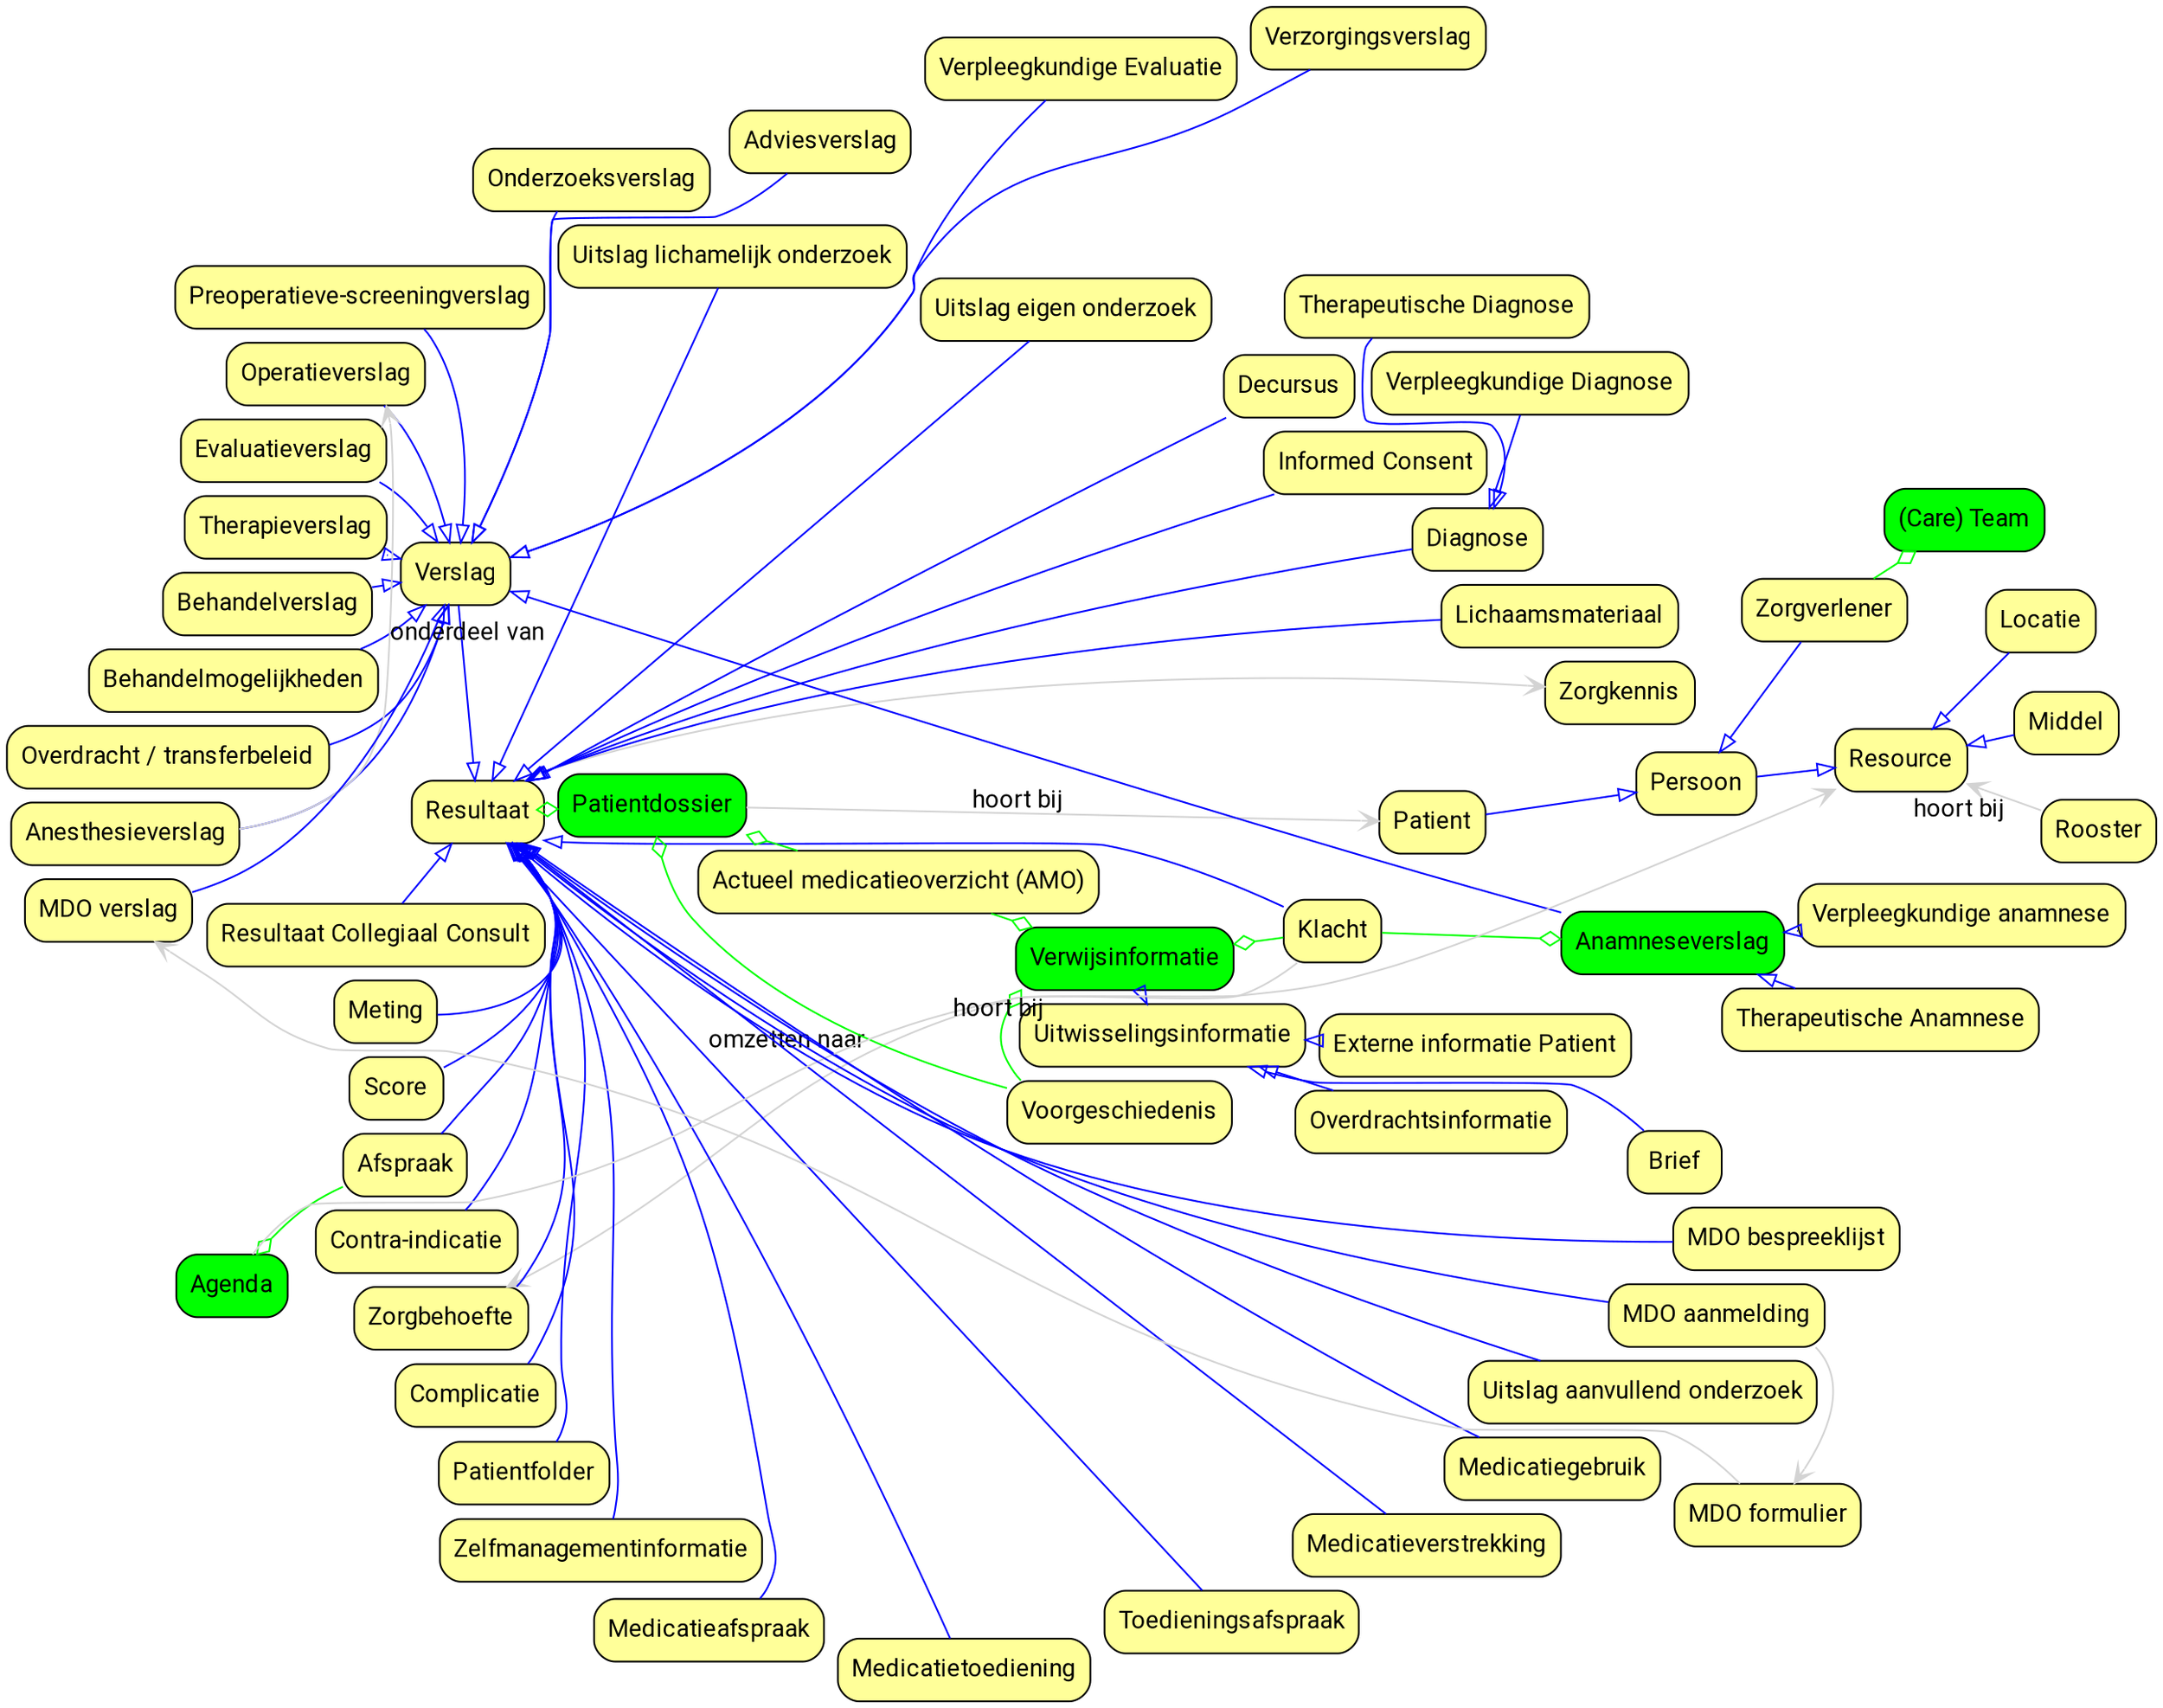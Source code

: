 
digraph{
layout=twopi;
graph [splines=true];
node [style="rounded,filled" fontname="Roboto"];
edge [fontname="Roboto" nodesep="1"];
overlap=false;
"1960" [shape=rect fontcolor=black fillcolor=green label="Patientdossier" tooltip="Alle gegevens die over één patiënt vastgelegd zijn. "];
				"1684" [shape=rect fillcolor="#ffff99" label="Resource" tooltip="Mensen en andere immateriële activa die binnen een zorginstelling worden ingezet ter ondersteuning van het zorgproces "];
				"1766" [shape=rect fillcolor="#ffff99" label="Resultaat" tooltip="Vastlegging van het resultaat van een activiteit. "];
				"1759" [shape=rect fillcolor="#ffff99" label="Lichaamsmateriaal" tooltip="Menselijk lichaam, of van het menselijk lichaam afkomstig materiaal waarop onderzoek kan worden verricht t.b.v. diagnostiek, behandeling of wetenschappelijk onderzoek.&#10; "];
				"1820" [shape=rect fillcolor="#ffff99" label="Klacht" tooltip="Een subjectieve, als negatief ervaren waarneming van de gezondheid. "];
				"1983" [shape=rect fillcolor="#ffff99" label="Diagnose" tooltip="Vastlegging van de naam van de ziekte of aandoening waaraan iemand verondersteld wordt te lijden, gesteld door de arts. "];
				"1993" [shape=rect fillcolor="#ffff99" label="Informed Consent" tooltip="Ondertekende verklaring van een patiënt dat hij/zij instemt met datgene wat in de verklaring is vastgelegd, bijvoorbeeld inzake aard, aanpak en risico, m.b.t. (wetenschappelijk) onderzoek, diagnostiek of behandeling die de patiënt ondergaat.&#10; "];
				"2097" [shape=rect fillcolor="#ffff99" label="Decursus" tooltip="Beschrijving van het chronologisch verloop van het ziekteproces van een pati?nt en van de voortgang van de behandeling, opgeschreven/samengevat door de arts.&#10;NB: Er bestaan verschillende opvattingen/invullingen van het begrip decursus. "];
				"1809" [shape=rect fillcolor="#ffff99" label="Actueel medicatieoverzicht (AMO)" tooltip="Vastlegging van het actuele medicatiegebruik door een patiënt. "];
				"1824" [shape=rect fillcolor="#ffff99" label="Voorgeschiedenis" tooltip="Patiënthistorie, mogelijk (mede) verkregen via verwijsinformatie. "];
				"1946" [shape=rect fontcolor=black fillcolor=green label="Verwijsinformatie" tooltip="De informatie waarmee een zorgverlener een patiënt naar een andere zorgverlener (evt. in een zorginstelling) verwijst. "];
				"1938" [shape=rect fillcolor="#ffff99" label="Uitwisselingsinformatie" tooltip="Informatie die tussen zorgverleners / -instellingen wordt uitgewisseld. Specifieke vormen zijn Verwijsinformatie en Overdrachtsinformatie. "];
				"1826" [shape=rect fillcolor="#ffff99" label="Uitslag eigen onderzoek" tooltip="Bevindingen van het onderzoek dat door de zorgverlener zelf is uitgevoerd. "];
				"1821" [shape=rect fillcolor="#ffff99" label="Uitslag lichamelijk onderzoek" tooltip="Bevindingen van de observaties van onderzochte lichamelijke functies.&#10; "];
				"1723" [shape=rect fillcolor="#ffff99" label="Verslag" tooltip="Registratie van een specifiek aanvullend diagnostisch onderzoek "];
				"2166" [shape=rect fillcolor="#ffff99" label="Verzorgingsverslag" tooltip="Vastleggen van observaties van de patiënt door de zorgverlener. "];
				"2165" [shape=rect fillcolor="#ffff99" label="Verpleegkundige Evaluatie" tooltip="Beoordeling van de geleverde verpleegkundige zorg, waarin ook de mening en ervaringen van de patiënt aan bod kunnen komen. "];
				"2163" [shape=rect fillcolor="#ffff99" label="Verpleegkundige Diagnose" tooltip="Vastlegging van de naam van de ziekte of aandoening waaraan iemand verondersteld wordt te lijden, gesteld door de verpleegkundige.&#10; "];
				"2084" [shape=rect fillcolor="#ffff99" label="Brief" tooltip="Document waarmee zorgverleners elkaar informeren over de status van de patiënt, diens ziektegeschiedenis en behandeling(en), bv. bij ontslag, opname, of andere overdrachtssituaties. "];
				"2080" [shape=rect fillcolor="#ffff99" label="Adviesverslag" tooltip="Vastlegging van het gegeven advies. "];
				"1924" [shape=rect fillcolor="#ffff99" label="Overdrachtsinformatie" tooltip="Een selectie van gegevens uit het dossier bestemd voor de overdracht van de patient "];
				"1854" [shape=rect fillcolor="#ffff99" label="Externe informatie Patient" tooltip="Externe (medische) informatie, door de patiënt aangeleverd. "];
				"1779" [shape=rect fillcolor="#ffff99" label="Onderzoeksverslag" tooltip="Vastlegging van de bevindingen van het uitgevoerde onderzoek. "];
				"1848" [shape=rect fontcolor=black fillcolor=green label="Anamneseverslag" tooltip="Vastlegging van het vraaggesprek tussen zorgverlener en patiënt (of zijn / haar omgeving), waarbij de zorgverlener gerichte vragen n.a.v. de zorgvraag. "];
				"1715" [shape=rect fillcolor="#ffff99" label="Preoperatieve-screeningverslag" tooltip="Vastlegging van de bevindingen van de preoperatieve screening. "];
				"2143" [shape=rect fillcolor="#ffff99" label="Resultaat Collegiaal Consult" tooltip="Uitkomst van een collegiaal overleg. "];
				"2172" [shape=rect fillcolor="#ffff99" label="Meting" tooltip="Synoniem is ruwe uitslag. "];
				"2173" [shape=rect fillcolor="#ffff99" label="Score" tooltip="Het resultaat van het bepalen van een kwalitatieve meting met behulp van een klinisch assessment tool (bijvoorbeeld een vragenlijst, index, schaal of ander scorehulpmiddel). "];
				"1695" [shape=rect fillcolor="#ffff99" label="Operatieverslag" tooltip="Vastlegging van het verloop van een uitgevoerde operatie, inclusief gebruikte materialen. "];
				"2182" [shape=rect fillcolor="#ffff99" label="Evaluatieverslag" tooltip="Vastlegging van het gesprek met de patiënt bij het beëindigen van zorgverlening, waarin informatie wordt verstrekt over nazorg, en waarin de mening en ervaringen van de patiënt aan bod kunnen komen over verleende zorg. "];
				"2180" [shape=rect fillcolor="#ffff99" label="Therapeutische Anamnese" tooltip="Achtergrond en voorgeschiedenis van een patiënt, achterhaald via systematische ondervraging door een paramedisch zorgverlener. "];
				"2178" [shape=rect fillcolor="#ffff99" label="Therapieverslag" tooltip="Vastlegging van de door de paramedische zorgverlener uitgevoerde therapie. "];
				"2176" [shape=rect fillcolor="#ffff99" label="Therapeutische Diagnose" tooltip="Vastlegging van de naam van de ziekte of aandoening waaraan iemand verondersteld wordt te lijden. "];
				"2014" [shape=rect fillcolor="#ffff99" label="Verpleegkundige anamnese" tooltip="Achtergrond en voorgeschiedenis van een patiënt, achterhaald via systematische ondervraging door een verpleegkundige "];
				"2162" [shape=rect fillcolor="#ffff99" label="Behandelverslag" tooltip="Vastlegging van de behandeling van de patiënt, anders dan medicamenteus, operatief, paramedisch, verpleegkundig of verzorgend. "];
				"1693" [shape=rect fillcolor="#ffff99" label="Rooster" tooltip="Een overzicht met data en tijdstippen waarin de beschikbaarheid (bezette en open slots) van één resource is vastgelegd. . "];
				"1710" [shape=rect fillcolor="#ffff99" label="Middel" tooltip="Een gebruiksartikel binnen de zorginstelling dat wordt aangewend om het proces te ondersteunen (bijvoorbeeld apparatuur). "];
				"1726" [shape=rect fillcolor="#ffff99" label="Persoon" tooltip="Persoon die een rol heeft in het zorgproces, dit kan ook een patiënt zijn. "];
				"1688" [shape=rect fillcolor="#ffff99" label="Afspraak" tooltip="Vastlegging van gegevens m.b.t. een afspraak van een patiënt met een zorgverlener. "];
				"2148" [shape=rect fillcolor="#ffff99" label="Contra-indicatie" tooltip="Aandoening, ziekte of klacht, waarbij een bepaalde therapie, bijvoorbeeld medicatie, niet mag worden toegepast. "];
				"2181" [shape=rect fontcolor=black fillcolor=green label="(Care) Team" tooltip="Een groep zorgverleners, veelal van verschillende discplines, die is toegewezen aan een patiënt. "];
				"1965" [shape=rect fillcolor="#ffff99" label="Patient" tooltip="Administratieve informatie over een patiënt. Dit is een persoon die zorg (bv. medisch, paramedisch of verpleegkundig) ontvangt van een zorgverlener. "];
				"2144" [shape=rect fillcolor="#ffff99" label="Behandelmogelijkheden" tooltip="De behandelopties die tijdens consult en diagnostisch traject benoemd zijn. "];
				"1914" [shape=rect fillcolor="#ffff99" label="Overdracht / transferbeleid" tooltip="Beleid t.a.v. overdracht van de patiënt, o.a. reden, behandeldoel en bestemming. "];
				"1860" [shape=rect fillcolor="#ffff99" label="Zorgbehoefte" tooltip="De door een zorgverlener vastgestelde zorgbehoefte van een patiënt. "];
				"2196" [shape=rect fillcolor="#ffff99" label="Complicatie" tooltip="Vastlegging van de onbedoelde en ongewenste uitkomsten, tijdens of volgend op het handelen van een zorgverlener, die voor de gezondheid van de patiënt zodanig nadelig zijn dat aanpassing van het medisch (be)handelen noodzakelijk is, dan wel dat er sprake is van onherstelbare schade. "];
				"2197" [shape=rect fillcolor="#ffff99" label="Anesthesieverslag" tooltip="Vastlegging van de tijdens een operatie uitgevoerde anesthesie. "];
				"2193" [shape=rect fillcolor="#ffff99" label="Patientfolder" tooltip="Informatie over ziekte en behandeling zoals deze wordt verstrekt aan de patiënt door een zorgverlener. "];
				"2.16.840.1.113883.2.4.3.11.29.4.239" [shape=rect fillcolor="#ffff99" label="Zelfmanagementinformatie" tooltip="Nog door de behandelend arts te valideren informatie verkregen van de pati?nt als resultaat van zijn eigen zorgproces bijvoorbeeld meting, dagboek, foto, etc. Dit kan worden verkregen uit bijvoorbeeld ingevulde vragenlijsten of een persoonlijk gezondheidsdossier. "];
				"2.16.840.1.113883.2.4.3.11.29.4.297" [shape=rect fillcolor="#ffff99" label="Locatie" tooltip="Plaats of ruimte waar patiëntenzorg (bijv. consultatie, behandeling en diagnostiek) plaatsvindt. "];
				"2146" [shape=rect fillcolor="#ffff99" label="Medicatieafspraak" tooltip="Voorstel van een zorgverlener in de rol van voorschrijver tot gebruik van medicatie door een patiënt. "];
				"2150" [shape=rect fillcolor="#ffff99" label="Medicatietoediening" tooltip="Beschrijving van de daadwerkelijke toediening van een medicament aan een patiënt. "];
				"2154" [shape=rect fillcolor="#ffff99" label="Toedieningsafspraak" tooltip="De levering van een medicatieproduct aan een specifieke patiënt (of de toediener of een vertegenwoordiger), met de bedoeling dat het gebruikt wordt volgens een meegeleverde instructie (meestal als uitvoering van het verstrekkingsverzoek in een medicatievoorschrift). "];
				"2155" [shape=rect fillcolor="#ffff99" label="Medicatieverstrekking" tooltip="Beschrijving van het ter hand stellen van een geneesmiddel. "];
				"2157" [shape=rect fillcolor="#ffff99" label="Medicatiegebruik" tooltip="Vastlegging  van de inname of toediening van voorgeschreven of zelfzorgmedicatie, zoals gerapporteerd door de patiënt zelf, een mantelzorger of een zorgverlener. "];
				"2.16.840.1.113883.2.4.3.11.29.4.293" [shape=rect fillcolor="#ffff99" label="Zorgverlener" tooltip="Persoon die beroepsmatig zorg verleent uit hoofde van een bepaalde kwalificatie en/of goedkeuring hiertoe van een bevoegde instantie.. "];
				"2526" [shape=rect fontcolor=black fillcolor=green label="Agenda" tooltip="Een overzicht met data en tijdstippen waarin de geplande afspraken van één specifieke resource (persoon of middel) zijn vastgelegd. Een groepsagenda is een aggregatie van meerdere agenda's. "];
				"2192" [shape=rect fillcolor="#ffff99" label="Uitslag aanvullend onderzoek" tooltip="Resultaat van een aanvullend onderzoek "];
				"2.16.840.1.113883.2.4.3.11.29.4.246" [shape=rect fillcolor="#ffff99" label="Zorgkennis" tooltip="Publicaties, vakliteratuur, kennis over zorg "];
				"2966" [shape=rect fillcolor="#ffff99" label="MDO aanmelding" tooltip="De registratie van de pati&#235;ntcasus voor het MDO. "];
				"2967" [shape=rect fillcolor="#ffff99" label="MDO bespreeklijst" tooltip="Het overzicht met pati&#235;ntcasussen dat tijdens de (eerstvolgende) MDO bijeenkomst wordt besproken. "];
				"2968" [shape=rect fillcolor="#ffff99" label="MDO formulier" tooltip="Document waar de voor het MDO relevante informatie over de pati&#235;nt wordt ingevuld. "];
				"2969" [shape=rect fillcolor="#ffff99" label="MDO verslag" tooltip="Vastlegging van de door de MDO deelnemers gezamenlijke conclusie en behandeladvies voor de pati&#235;nt. "];
				"1766"->"1960" [arrowhead=odiamond color=green];
				"1759"->"1766" [arrowhead=empty color=blue];
				"2097"->"1766" [arrowhead=empty color=blue];
				"1809"->"1960" [arrowhead=odiamond color=green];
				"1824"->"1960" [arrowhead=odiamond color=green];
				"1824"->"1946" [arrowhead=odiamond color=green];
				"1820"->"1946" [arrowhead=odiamond color=green];
				"1809"->"1946" [arrowhead=odiamond color=green];
				"1946"->"1938" [arrowhead=empty color=blue];
				"1983"->"1766" [arrowhead=empty color=blue];
				"1723"->"1766" [arrowhead=empty color=blue];
				"1826"->"1766" [arrowhead=empty color=blue];
				"1821"->"1766" [arrowhead=empty color=blue];
				"2166"->"1723" [arrowhead=empty color=blue];
				"2165"->"1723" [arrowhead=empty color=blue];
				"2163"->"1983" [arrowhead=empty color=blue];
				"2080"->"1723" [arrowhead=empty color=blue];
				"1924"->"1938" [arrowhead=empty color=blue];
				"1854"->"1938" [arrowhead=empty color=blue];
				"1779"->"1723" [arrowhead=empty color=blue];
				"1848"->"1723" [arrowhead=empty color=blue];
				"1820"->"1848" [arrowhead=odiamond color=green];
				"1715"->"1723" [arrowhead=empty color=blue];
				"2143"->"1766" [arrowhead=empty color=blue];
				"2172"->"1766" [arrowhead=empty color=blue];
				"2173"->"1766" [arrowhead=empty color=blue];
				"1695"->"1723" [arrowhead=empty color=blue];
				"2182"->"1723" [arrowhead=empty color=blue];
				"2180"->"1848" [arrowhead=empty color=blue];
				"2178"->"1723" [arrowhead=empty color=blue];
				"2176"->"1983" [arrowhead=empty color=blue];
				"2014"->"1848" [arrowhead=empty color=blue];
				"2162"->"1723" [arrowhead=empty color=blue];
				"1693"->"1684" [arrowhead=vee color=lightgray label="hoort bij"];
				"2.16.840.1.113883.2.4.3.11.29.4.297"->"1684" [arrowhead=empty color=blue];
				"1710"->"1684" [arrowhead=empty color=blue];
				"1726"->"1684" [arrowhead=empty color=blue];
				"2084"->"1938" [arrowhead=empty color=blue];
				"2.16.840.1.113883.2.4.3.11.29.4.293"->"1726" [arrowhead=empty color=blue];
				"2.16.840.1.113883.2.4.3.11.29.4.293"->"2181" [arrowhead=odiamond color=green];
				"1965"->"1726" [arrowhead=empty color=blue];
				"2144"->"1723" [arrowhead=empty color=blue];
				"1914"->"1723" [arrowhead=empty color=blue];
				"1960"->"1965" [arrowhead=vee color=lightgray label="hoort bij"];
				"1820"->"1860" [arrowhead=vee color=lightgray label="omzetten naar"];
				"2196"->"1766" [arrowhead=empty color=blue];
				"2197"->"1723" [arrowhead=empty color=blue];
				"2148"->"1766" [arrowhead=empty color=blue];
				"1860"->"1766" [arrowhead=empty color=blue];
				"1820"->"1766" [arrowhead=empty color=blue];
				"2193"->"1766" [arrowhead=empty color=blue];
				"2197"->"1695" [arrowhead=vee color=lightgray label="onderdeel van"];
				"1993"->"1766" [arrowhead=empty color=blue];
				"2.16.840.1.113883.2.4.3.11.29.4.239"->"1766" [arrowhead=empty color=blue];
				"1688"->"1766" [arrowhead=empty color=blue];
				"2146"->"1766" [arrowhead=empty color=blue];
				"2150"->"1766" [arrowhead=empty color=blue];
				"2154"->"1766" [arrowhead=empty color=blue];
				"2155"->"1766" [arrowhead=empty color=blue];
				"2157"->"1766" [arrowhead=empty color=blue];
				"1688"->"2526" [arrowhead=odiamond color=green];
				"2526"->"1684" [arrowhead=vee color=lightgray label="hoort bij"];
				"2192"->"1766" [arrowhead=empty color=blue];
				"1766"->"2.16.840.1.113883.2.4.3.11.29.4.246" [arrowhead=vee color=lightgray label=""];
				"2966"->"1766" [arrowhead=empty color=blue];
				"2967"->"1766" [arrowhead=empty color=blue];
				"2969"->"1723" [arrowhead=empty color=blue];
				"2968"->"2969" [arrowhead=vee color=lightgray label=""];
				"2966"->"2968" [arrowhead=vee color=lightgray label=""];
				
}
	